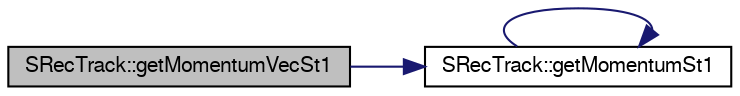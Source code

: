 digraph "SRecTrack::getMomentumVecSt1"
{
  bgcolor="transparent";
  edge [fontname="FreeSans",fontsize="10",labelfontname="FreeSans",labelfontsize="10"];
  node [fontname="FreeSans",fontsize="10",shape=record];
  rankdir="LR";
  Node1 [label="SRecTrack::getMomentumVecSt1",height=0.2,width=0.4,color="black", fillcolor="grey75", style="filled" fontcolor="black"];
  Node1 -> Node2 [color="midnightblue",fontsize="10",style="solid",fontname="FreeSans"];
  Node2 [label="SRecTrack::getMomentumSt1",height=0.2,width=0.4,color="black",URL="$d6/db1/classSRecTrack.html#afa3ff6014155b5e5c09f6be4f4ae1fe9"];
  Node2 -> Node2 [color="midnightblue",fontsize="10",style="solid",fontname="FreeSans"];
}
